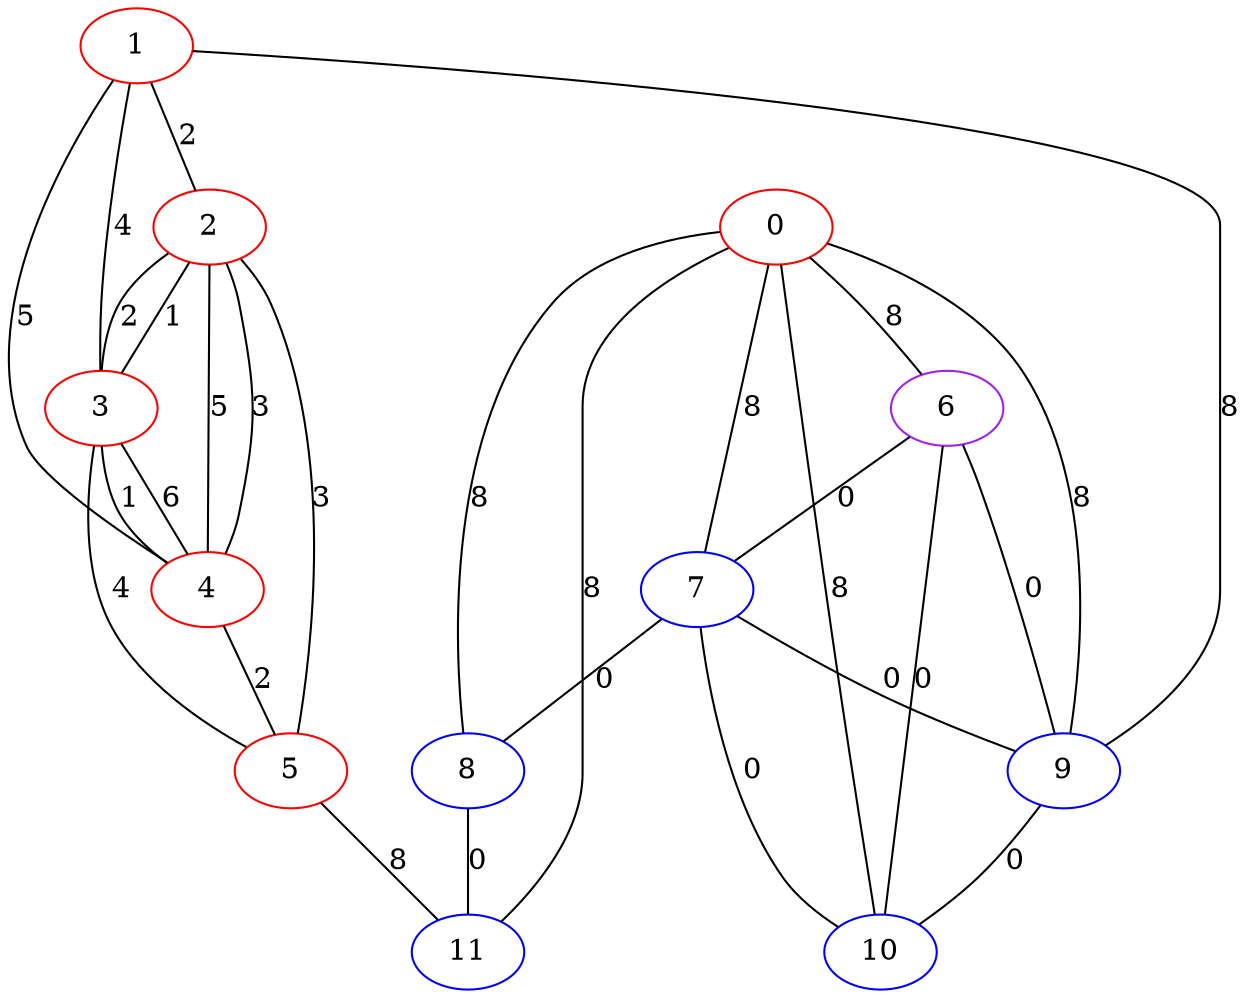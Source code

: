 graph "" {
0 [color=red, weight=1];
1 [color=red, weight=1];
2 [color=red, weight=1];
3 [color=red, weight=1];
4 [color=red, weight=1];
5 [color=red, weight=1];
6 [color=purple, weight=4];
7 [color=blue, weight=3];
8 [color=blue, weight=3];
9 [color=blue, weight=3];
10 [color=blue, weight=3];
11 [color=blue, weight=3];
0 -- 6  [key=0, label=8];
0 -- 7  [key=0, label=8];
0 -- 8  [key=0, label=8];
0 -- 9  [key=0, label=8];
0 -- 10  [key=0, label=8];
0 -- 11  [key=0, label=8];
1 -- 9  [key=0, label=8];
1 -- 2  [key=0, label=2];
1 -- 3  [key=0, label=4];
1 -- 4  [key=0, label=5];
2 -- 3  [key=0, label=1];
2 -- 3  [key=1, label=2];
2 -- 4  [key=0, label=5];
2 -- 4  [key=1, label=3];
2 -- 5  [key=0, label=3];
3 -- 4  [key=0, label=6];
3 -- 4  [key=1, label=1];
3 -- 5  [key=0, label=4];
4 -- 5  [key=0, label=2];
5 -- 11  [key=0, label=8];
6 -- 9  [key=0, label=0];
6 -- 10  [key=0, label=0];
6 -- 7  [key=0, label=0];
7 -- 8  [key=0, label=0];
7 -- 9  [key=0, label=0];
7 -- 10  [key=0, label=0];
8 -- 11  [key=0, label=0];
9 -- 10  [key=0, label=0];
}
